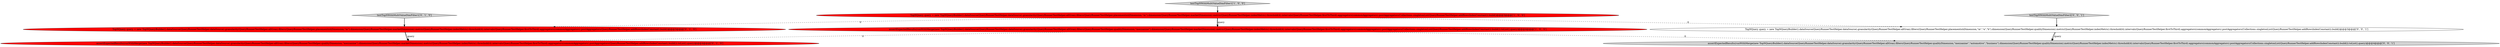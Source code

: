 digraph {
6 [style = filled, label = "assertExpectedResults(runWithMerge(new TopNQueryBuilder().dataSource(QueryRunnerTestHelper.dataSource).granularity(QueryRunnerTestHelper.allGran).filters(QueryRunnerTestHelper.qualityDimension,\"mezzanine\",\"automotive\",\"business\").dimension(QueryRunnerTestHelper.qualityDimension).metric(QueryRunnerTestHelper.indexMetric).threshold(4).intervals(QueryRunnerTestHelper.firstToThird).aggregators(commonAggregators).postAggregators(Collections.singletonList(QueryRunnerTestHelper.addRowsIndexConstant)).build()).toList(),query)@@@4@@@['0', '0', '1']", fillcolor = lightgray, shape = ellipse image = "AAA0AAABBB3BBB"];
5 [style = filled, label = "TopNQuery query = new TopNQueryBuilder().dataSource(QueryRunnerTestHelper.dataSource).granularity(QueryRunnerTestHelper.allGran).filters(QueryRunnerTestHelper.placementishDimension,\"m\").dimension(QueryRunnerTestHelper.marketDimension).metric(QueryRunnerTestHelper.indexMetric).threshold(4).intervals(QueryRunnerTestHelper.firstToThird).aggregators(commonAggregators).postAggregators(QueryRunnerTestHelper.addRowsIndexConstant).build()@@@3@@@['0', '1', '0']", fillcolor = red, shape = ellipse image = "AAA1AAABBB2BBB"];
1 [style = filled, label = "TopNQuery query = new TopNQueryBuilder().dataSource(QueryRunnerTestHelper.dataSource).granularity(QueryRunnerTestHelper.allGran).filters(QueryRunnerTestHelper.placementishDimension,\"m\").dimension(QueryRunnerTestHelper.marketDimension).metric(QueryRunnerTestHelper.indexMetric).threshold(4).intervals(QueryRunnerTestHelper.firstToThird).aggregators(commonAggregators).postAggregators(Collections.singletonList(QueryRunnerTestHelper.addRowsIndexConstant)).build()@@@3@@@['1', '0', '0']", fillcolor = red, shape = ellipse image = "AAA1AAABBB1BBB"];
8 [style = filled, label = "testTopNWithMultiValueDimFilter2['0', '0', '1']", fillcolor = lightgray, shape = diamond image = "AAA0AAABBB3BBB"];
7 [style = filled, label = "TopNQuery query = new TopNQueryBuilder().dataSource(QueryRunnerTestHelper.dataSource).granularity(QueryRunnerTestHelper.allGran).filters(QueryRunnerTestHelper.placementishDimension,\"m\",\"a\",\"b\").dimension(QueryRunnerTestHelper.qualityDimension).metric(QueryRunnerTestHelper.indexMetric).threshold(4).intervals(QueryRunnerTestHelper.firstToThird).aggregators(commonAggregators).postAggregators(Collections.singletonList(QueryRunnerTestHelper.addRowsIndexConstant)).build()@@@3@@@['0', '0', '1']", fillcolor = white, shape = ellipse image = "AAA0AAABBB3BBB"];
0 [style = filled, label = "testTopNWithMultiValueDimFilter1['1', '0', '0']", fillcolor = lightgray, shape = diamond image = "AAA0AAABBB1BBB"];
3 [style = filled, label = "assertExpectedResults(runWithMerge(new TopNQueryBuilder().dataSource(QueryRunnerTestHelper.dataSource).granularity(QueryRunnerTestHelper.allGran).filters(QueryRunnerTestHelper.qualityDimension,\"mezzanine\").dimension(QueryRunnerTestHelper.marketDimension).metric(QueryRunnerTestHelper.indexMetric).threshold(4).intervals(QueryRunnerTestHelper.firstToThird).aggregators(commonAggregators).postAggregators(QueryRunnerTestHelper.addRowsIndexConstant).build()).toList(),query)@@@4@@@['0', '1', '0']", fillcolor = red, shape = ellipse image = "AAA1AAABBB2BBB"];
2 [style = filled, label = "assertExpectedResults(runWithMerge(new TopNQueryBuilder().dataSource(QueryRunnerTestHelper.dataSource).granularity(QueryRunnerTestHelper.allGran).filters(QueryRunnerTestHelper.qualityDimension,\"mezzanine\").dimension(QueryRunnerTestHelper.marketDimension).metric(QueryRunnerTestHelper.indexMetric).threshold(4).intervals(QueryRunnerTestHelper.firstToThird).aggregators(commonAggregators).postAggregators(Collections.singletonList(QueryRunnerTestHelper.addRowsIndexConstant)).build()).toList(),query)@@@4@@@['1', '0', '0']", fillcolor = red, shape = ellipse image = "AAA1AAABBB1BBB"];
4 [style = filled, label = "testTopNWithMultiValueDimFilter1['0', '1', '0']", fillcolor = lightgray, shape = diamond image = "AAA0AAABBB2BBB"];
8->7 [style = bold, label=""];
5->3 [style = bold, label=""];
5->3 [style = solid, label="query"];
1->2 [style = bold, label=""];
1->5 [style = dashed, label="0"];
1->7 [style = dashed, label="0"];
2->3 [style = dashed, label="0"];
4->5 [style = bold, label=""];
0->1 [style = bold, label=""];
1->2 [style = solid, label="query"];
7->6 [style = bold, label=""];
7->6 [style = solid, label="query"];
2->6 [style = dashed, label="0"];
}
